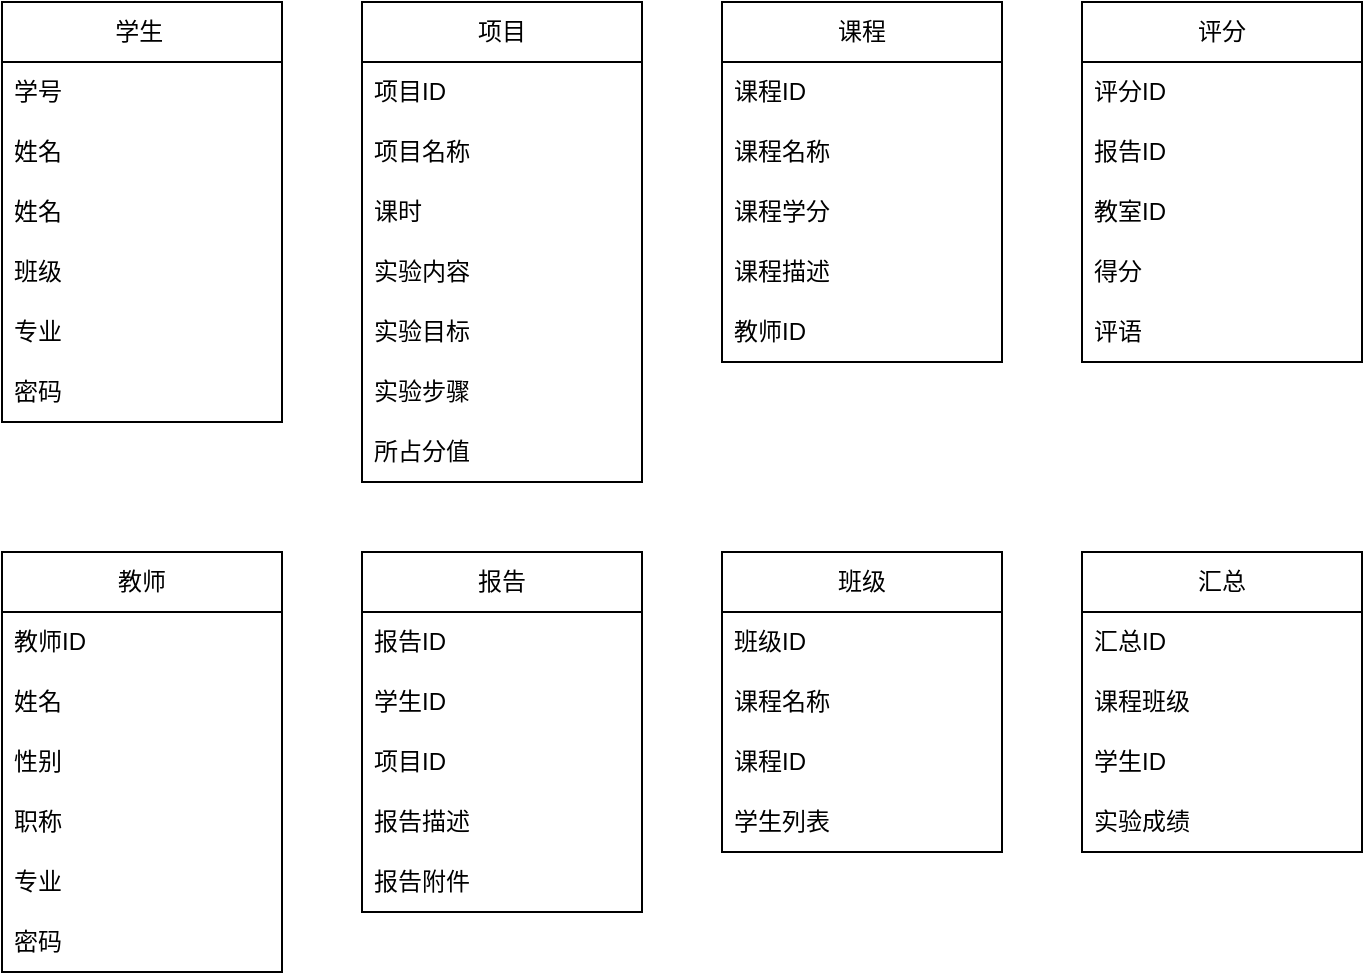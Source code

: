 <mxfile version="24.7.16">
  <diagram name="第 1 页" id="vLgDV6LoWwLz8nygUTix">
    <mxGraphModel dx="845" dy="567" grid="1" gridSize="10" guides="1" tooltips="1" connect="1" arrows="1" fold="1" page="1" pageScale="1" pageWidth="827" pageHeight="1169" math="0" shadow="0">
      <root>
        <mxCell id="0" />
        <mxCell id="1" parent="0" />
        <mxCell id="itQ6GFugMbLuiUxxxiso-1" value="学生&lt;span style=&quot;white-space: pre;&quot;&gt;&#x9;&lt;/span&gt;" style="swimlane;fontStyle=0;childLayout=stackLayout;horizontal=1;startSize=30;horizontalStack=0;resizeParent=1;resizeParentMax=0;resizeLast=0;collapsible=1;marginBottom=0;whiteSpace=wrap;html=1;" vertex="1" parent="1">
          <mxGeometry x="130" y="220" width="140" height="210" as="geometry" />
        </mxCell>
        <mxCell id="itQ6GFugMbLuiUxxxiso-2" value="学号" style="text;strokeColor=none;fillColor=none;align=left;verticalAlign=middle;spacingLeft=4;spacingRight=4;overflow=hidden;points=[[0,0.5],[1,0.5]];portConstraint=eastwest;rotatable=0;whiteSpace=wrap;html=1;" vertex="1" parent="itQ6GFugMbLuiUxxxiso-1">
          <mxGeometry y="30" width="140" height="30" as="geometry" />
        </mxCell>
        <mxCell id="itQ6GFugMbLuiUxxxiso-9" value="姓名" style="text;strokeColor=none;fillColor=none;align=left;verticalAlign=middle;spacingLeft=4;spacingRight=4;overflow=hidden;points=[[0,0.5],[1,0.5]];portConstraint=eastwest;rotatable=0;whiteSpace=wrap;html=1;" vertex="1" parent="itQ6GFugMbLuiUxxxiso-1">
          <mxGeometry y="60" width="140" height="30" as="geometry" />
        </mxCell>
        <mxCell id="itQ6GFugMbLuiUxxxiso-4" value="姓名" style="text;strokeColor=none;fillColor=none;align=left;verticalAlign=middle;spacingLeft=4;spacingRight=4;overflow=hidden;points=[[0,0.5],[1,0.5]];portConstraint=eastwest;rotatable=0;whiteSpace=wrap;html=1;" vertex="1" parent="itQ6GFugMbLuiUxxxiso-1">
          <mxGeometry y="90" width="140" height="30" as="geometry" />
        </mxCell>
        <mxCell id="itQ6GFugMbLuiUxxxiso-3" value="班级" style="text;strokeColor=none;fillColor=none;align=left;verticalAlign=middle;spacingLeft=4;spacingRight=4;overflow=hidden;points=[[0,0.5],[1,0.5]];portConstraint=eastwest;rotatable=0;whiteSpace=wrap;html=1;" vertex="1" parent="itQ6GFugMbLuiUxxxiso-1">
          <mxGeometry y="120" width="140" height="30" as="geometry" />
        </mxCell>
        <mxCell id="itQ6GFugMbLuiUxxxiso-10" value="专业" style="text;strokeColor=none;fillColor=none;align=left;verticalAlign=middle;spacingLeft=4;spacingRight=4;overflow=hidden;points=[[0,0.5],[1,0.5]];portConstraint=eastwest;rotatable=0;whiteSpace=wrap;html=1;" vertex="1" parent="itQ6GFugMbLuiUxxxiso-1">
          <mxGeometry y="150" width="140" height="30" as="geometry" />
        </mxCell>
        <mxCell id="itQ6GFugMbLuiUxxxiso-11" value="密码" style="text;strokeColor=none;fillColor=none;align=left;verticalAlign=middle;spacingLeft=4;spacingRight=4;overflow=hidden;points=[[0,0.5],[1,0.5]];portConstraint=eastwest;rotatable=0;whiteSpace=wrap;html=1;" vertex="1" parent="itQ6GFugMbLuiUxxxiso-1">
          <mxGeometry y="180" width="140" height="30" as="geometry" />
        </mxCell>
        <mxCell id="itQ6GFugMbLuiUxxxiso-5" value="项目" style="swimlane;fontStyle=0;childLayout=stackLayout;horizontal=1;startSize=30;horizontalStack=0;resizeParent=1;resizeParentMax=0;resizeLast=0;collapsible=1;marginBottom=0;whiteSpace=wrap;html=1;" vertex="1" parent="1">
          <mxGeometry x="310" y="220" width="140" height="240" as="geometry" />
        </mxCell>
        <mxCell id="itQ6GFugMbLuiUxxxiso-6" value="项目ID&lt;span style=&quot;white-space: pre;&quot;&gt;&#x9;&lt;/span&gt;" style="text;strokeColor=none;fillColor=none;align=left;verticalAlign=middle;spacingLeft=4;spacingRight=4;overflow=hidden;points=[[0,0.5],[1,0.5]];portConstraint=eastwest;rotatable=0;whiteSpace=wrap;html=1;" vertex="1" parent="itQ6GFugMbLuiUxxxiso-5">
          <mxGeometry y="30" width="140" height="30" as="geometry" />
        </mxCell>
        <mxCell id="itQ6GFugMbLuiUxxxiso-7" value="项目名称" style="text;strokeColor=none;fillColor=none;align=left;verticalAlign=middle;spacingLeft=4;spacingRight=4;overflow=hidden;points=[[0,0.5],[1,0.5]];portConstraint=eastwest;rotatable=0;whiteSpace=wrap;html=1;" vertex="1" parent="itQ6GFugMbLuiUxxxiso-5">
          <mxGeometry y="60" width="140" height="30" as="geometry" />
        </mxCell>
        <mxCell id="itQ6GFugMbLuiUxxxiso-8" value="课时" style="text;strokeColor=none;fillColor=none;align=left;verticalAlign=middle;spacingLeft=4;spacingRight=4;overflow=hidden;points=[[0,0.5],[1,0.5]];portConstraint=eastwest;rotatable=0;whiteSpace=wrap;html=1;" vertex="1" parent="itQ6GFugMbLuiUxxxiso-5">
          <mxGeometry y="90" width="140" height="30" as="geometry" />
        </mxCell>
        <mxCell id="itQ6GFugMbLuiUxxxiso-12" value="实验内容" style="text;strokeColor=none;fillColor=none;align=left;verticalAlign=middle;spacingLeft=4;spacingRight=4;overflow=hidden;points=[[0,0.5],[1,0.5]];portConstraint=eastwest;rotatable=0;whiteSpace=wrap;html=1;" vertex="1" parent="itQ6GFugMbLuiUxxxiso-5">
          <mxGeometry y="120" width="140" height="30" as="geometry" />
        </mxCell>
        <mxCell id="itQ6GFugMbLuiUxxxiso-13" value="实验目标" style="text;strokeColor=none;fillColor=none;align=left;verticalAlign=middle;spacingLeft=4;spacingRight=4;overflow=hidden;points=[[0,0.5],[1,0.5]];portConstraint=eastwest;rotatable=0;whiteSpace=wrap;html=1;" vertex="1" parent="itQ6GFugMbLuiUxxxiso-5">
          <mxGeometry y="150" width="140" height="30" as="geometry" />
        </mxCell>
        <mxCell id="itQ6GFugMbLuiUxxxiso-14" value="实验步骤" style="text;strokeColor=none;fillColor=none;align=left;verticalAlign=middle;spacingLeft=4;spacingRight=4;overflow=hidden;points=[[0,0.5],[1,0.5]];portConstraint=eastwest;rotatable=0;whiteSpace=wrap;html=1;" vertex="1" parent="itQ6GFugMbLuiUxxxiso-5">
          <mxGeometry y="180" width="140" height="30" as="geometry" />
        </mxCell>
        <mxCell id="itQ6GFugMbLuiUxxxiso-15" value="所占分值" style="text;strokeColor=none;fillColor=none;align=left;verticalAlign=middle;spacingLeft=4;spacingRight=4;overflow=hidden;points=[[0,0.5],[1,0.5]];portConstraint=eastwest;rotatable=0;whiteSpace=wrap;html=1;" vertex="1" parent="itQ6GFugMbLuiUxxxiso-5">
          <mxGeometry y="210" width="140" height="30" as="geometry" />
        </mxCell>
        <mxCell id="itQ6GFugMbLuiUxxxiso-16" value="课程" style="swimlane;fontStyle=0;childLayout=stackLayout;horizontal=1;startSize=30;horizontalStack=0;resizeParent=1;resizeParentMax=0;resizeLast=0;collapsible=1;marginBottom=0;whiteSpace=wrap;html=1;" vertex="1" parent="1">
          <mxGeometry x="490" y="220" width="140" height="180" as="geometry" />
        </mxCell>
        <mxCell id="itQ6GFugMbLuiUxxxiso-17" value="课程ID&lt;span style=&quot;white-space: pre;&quot;&gt;&#x9;&lt;/span&gt;" style="text;strokeColor=none;fillColor=none;align=left;verticalAlign=middle;spacingLeft=4;spacingRight=4;overflow=hidden;points=[[0,0.5],[1,0.5]];portConstraint=eastwest;rotatable=0;whiteSpace=wrap;html=1;" vertex="1" parent="itQ6GFugMbLuiUxxxiso-16">
          <mxGeometry y="30" width="140" height="30" as="geometry" />
        </mxCell>
        <mxCell id="itQ6GFugMbLuiUxxxiso-18" value="课程名称" style="text;strokeColor=none;fillColor=none;align=left;verticalAlign=middle;spacingLeft=4;spacingRight=4;overflow=hidden;points=[[0,0.5],[1,0.5]];portConstraint=eastwest;rotatable=0;whiteSpace=wrap;html=1;" vertex="1" parent="itQ6GFugMbLuiUxxxiso-16">
          <mxGeometry y="60" width="140" height="30" as="geometry" />
        </mxCell>
        <mxCell id="itQ6GFugMbLuiUxxxiso-19" value="课程学分" style="text;strokeColor=none;fillColor=none;align=left;verticalAlign=middle;spacingLeft=4;spacingRight=4;overflow=hidden;points=[[0,0.5],[1,0.5]];portConstraint=eastwest;rotatable=0;whiteSpace=wrap;html=1;" vertex="1" parent="itQ6GFugMbLuiUxxxiso-16">
          <mxGeometry y="90" width="140" height="30" as="geometry" />
        </mxCell>
        <mxCell id="itQ6GFugMbLuiUxxxiso-20" value="课程描述" style="text;strokeColor=none;fillColor=none;align=left;verticalAlign=middle;spacingLeft=4;spacingRight=4;overflow=hidden;points=[[0,0.5],[1,0.5]];portConstraint=eastwest;rotatable=0;whiteSpace=wrap;html=1;" vertex="1" parent="itQ6GFugMbLuiUxxxiso-16">
          <mxGeometry y="120" width="140" height="30" as="geometry" />
        </mxCell>
        <mxCell id="itQ6GFugMbLuiUxxxiso-21" value="教师ID" style="text;strokeColor=none;fillColor=none;align=left;verticalAlign=middle;spacingLeft=4;spacingRight=4;overflow=hidden;points=[[0,0.5],[1,0.5]];portConstraint=eastwest;rotatable=0;whiteSpace=wrap;html=1;" vertex="1" parent="itQ6GFugMbLuiUxxxiso-16">
          <mxGeometry y="150" width="140" height="30" as="geometry" />
        </mxCell>
        <mxCell id="itQ6GFugMbLuiUxxxiso-24" value="评分" style="swimlane;fontStyle=0;childLayout=stackLayout;horizontal=1;startSize=30;horizontalStack=0;resizeParent=1;resizeParentMax=0;resizeLast=0;collapsible=1;marginBottom=0;whiteSpace=wrap;html=1;" vertex="1" parent="1">
          <mxGeometry x="670" y="220" width="140" height="180" as="geometry" />
        </mxCell>
        <mxCell id="itQ6GFugMbLuiUxxxiso-25" value="评分ID&lt;span style=&quot;white-space: pre;&quot;&gt;&#x9;&lt;/span&gt;" style="text;strokeColor=none;fillColor=none;align=left;verticalAlign=middle;spacingLeft=4;spacingRight=4;overflow=hidden;points=[[0,0.5],[1,0.5]];portConstraint=eastwest;rotatable=0;whiteSpace=wrap;html=1;" vertex="1" parent="itQ6GFugMbLuiUxxxiso-24">
          <mxGeometry y="30" width="140" height="30" as="geometry" />
        </mxCell>
        <mxCell id="itQ6GFugMbLuiUxxxiso-26" value="报告ID" style="text;strokeColor=none;fillColor=none;align=left;verticalAlign=middle;spacingLeft=4;spacingRight=4;overflow=hidden;points=[[0,0.5],[1,0.5]];portConstraint=eastwest;rotatable=0;whiteSpace=wrap;html=1;" vertex="1" parent="itQ6GFugMbLuiUxxxiso-24">
          <mxGeometry y="60" width="140" height="30" as="geometry" />
        </mxCell>
        <mxCell id="itQ6GFugMbLuiUxxxiso-27" value="教室ID" style="text;strokeColor=none;fillColor=none;align=left;verticalAlign=middle;spacingLeft=4;spacingRight=4;overflow=hidden;points=[[0,0.5],[1,0.5]];portConstraint=eastwest;rotatable=0;whiteSpace=wrap;html=1;" vertex="1" parent="itQ6GFugMbLuiUxxxiso-24">
          <mxGeometry y="90" width="140" height="30" as="geometry" />
        </mxCell>
        <mxCell id="itQ6GFugMbLuiUxxxiso-28" value="得分" style="text;strokeColor=none;fillColor=none;align=left;verticalAlign=middle;spacingLeft=4;spacingRight=4;overflow=hidden;points=[[0,0.5],[1,0.5]];portConstraint=eastwest;rotatable=0;whiteSpace=wrap;html=1;" vertex="1" parent="itQ6GFugMbLuiUxxxiso-24">
          <mxGeometry y="120" width="140" height="30" as="geometry" />
        </mxCell>
        <mxCell id="itQ6GFugMbLuiUxxxiso-29" value="评语" style="text;strokeColor=none;fillColor=none;align=left;verticalAlign=middle;spacingLeft=4;spacingRight=4;overflow=hidden;points=[[0,0.5],[1,0.5]];portConstraint=eastwest;rotatable=0;whiteSpace=wrap;html=1;" vertex="1" parent="itQ6GFugMbLuiUxxxiso-24">
          <mxGeometry y="150" width="140" height="30" as="geometry" />
        </mxCell>
        <mxCell id="itQ6GFugMbLuiUxxxiso-32" value="教师" style="swimlane;fontStyle=0;childLayout=stackLayout;horizontal=1;startSize=30;horizontalStack=0;resizeParent=1;resizeParentMax=0;resizeLast=0;collapsible=1;marginBottom=0;whiteSpace=wrap;html=1;" vertex="1" parent="1">
          <mxGeometry x="130" y="495" width="140" height="210" as="geometry" />
        </mxCell>
        <mxCell id="itQ6GFugMbLuiUxxxiso-33" value="教师ID" style="text;strokeColor=none;fillColor=none;align=left;verticalAlign=middle;spacingLeft=4;spacingRight=4;overflow=hidden;points=[[0,0.5],[1,0.5]];portConstraint=eastwest;rotatable=0;whiteSpace=wrap;html=1;" vertex="1" parent="itQ6GFugMbLuiUxxxiso-32">
          <mxGeometry y="30" width="140" height="30" as="geometry" />
        </mxCell>
        <mxCell id="itQ6GFugMbLuiUxxxiso-34" value="姓名" style="text;strokeColor=none;fillColor=none;align=left;verticalAlign=middle;spacingLeft=4;spacingRight=4;overflow=hidden;points=[[0,0.5],[1,0.5]];portConstraint=eastwest;rotatable=0;whiteSpace=wrap;html=1;" vertex="1" parent="itQ6GFugMbLuiUxxxiso-32">
          <mxGeometry y="60" width="140" height="30" as="geometry" />
        </mxCell>
        <mxCell id="itQ6GFugMbLuiUxxxiso-35" value="性别" style="text;strokeColor=none;fillColor=none;align=left;verticalAlign=middle;spacingLeft=4;spacingRight=4;overflow=hidden;points=[[0,0.5],[1,0.5]];portConstraint=eastwest;rotatable=0;whiteSpace=wrap;html=1;" vertex="1" parent="itQ6GFugMbLuiUxxxiso-32">
          <mxGeometry y="90" width="140" height="30" as="geometry" />
        </mxCell>
        <mxCell id="itQ6GFugMbLuiUxxxiso-36" value="职称" style="text;strokeColor=none;fillColor=none;align=left;verticalAlign=middle;spacingLeft=4;spacingRight=4;overflow=hidden;points=[[0,0.5],[1,0.5]];portConstraint=eastwest;rotatable=0;whiteSpace=wrap;html=1;" vertex="1" parent="itQ6GFugMbLuiUxxxiso-32">
          <mxGeometry y="120" width="140" height="30" as="geometry" />
        </mxCell>
        <mxCell id="itQ6GFugMbLuiUxxxiso-37" value="专业" style="text;strokeColor=none;fillColor=none;align=left;verticalAlign=middle;spacingLeft=4;spacingRight=4;overflow=hidden;points=[[0,0.5],[1,0.5]];portConstraint=eastwest;rotatable=0;whiteSpace=wrap;html=1;" vertex="1" parent="itQ6GFugMbLuiUxxxiso-32">
          <mxGeometry y="150" width="140" height="30" as="geometry" />
        </mxCell>
        <mxCell id="itQ6GFugMbLuiUxxxiso-44" value="密码" style="text;strokeColor=none;fillColor=none;align=left;verticalAlign=middle;spacingLeft=4;spacingRight=4;overflow=hidden;points=[[0,0.5],[1,0.5]];portConstraint=eastwest;rotatable=0;whiteSpace=wrap;html=1;" vertex="1" parent="itQ6GFugMbLuiUxxxiso-32">
          <mxGeometry y="180" width="140" height="30" as="geometry" />
        </mxCell>
        <mxCell id="itQ6GFugMbLuiUxxxiso-38" value="报告" style="swimlane;fontStyle=0;childLayout=stackLayout;horizontal=1;startSize=30;horizontalStack=0;resizeParent=1;resizeParentMax=0;resizeLast=0;collapsible=1;marginBottom=0;whiteSpace=wrap;html=1;" vertex="1" parent="1">
          <mxGeometry x="310" y="495" width="140" height="180" as="geometry" />
        </mxCell>
        <mxCell id="itQ6GFugMbLuiUxxxiso-39" value="报告ID&lt;span style=&quot;white-space: pre;&quot;&gt;&#x9;&lt;/span&gt;" style="text;strokeColor=none;fillColor=none;align=left;verticalAlign=middle;spacingLeft=4;spacingRight=4;overflow=hidden;points=[[0,0.5],[1,0.5]];portConstraint=eastwest;rotatable=0;whiteSpace=wrap;html=1;" vertex="1" parent="itQ6GFugMbLuiUxxxiso-38">
          <mxGeometry y="30" width="140" height="30" as="geometry" />
        </mxCell>
        <mxCell id="itQ6GFugMbLuiUxxxiso-40" value="学生ID" style="text;strokeColor=none;fillColor=none;align=left;verticalAlign=middle;spacingLeft=4;spacingRight=4;overflow=hidden;points=[[0,0.5],[1,0.5]];portConstraint=eastwest;rotatable=0;whiteSpace=wrap;html=1;" vertex="1" parent="itQ6GFugMbLuiUxxxiso-38">
          <mxGeometry y="60" width="140" height="30" as="geometry" />
        </mxCell>
        <mxCell id="itQ6GFugMbLuiUxxxiso-41" value="项目ID" style="text;strokeColor=none;fillColor=none;align=left;verticalAlign=middle;spacingLeft=4;spacingRight=4;overflow=hidden;points=[[0,0.5],[1,0.5]];portConstraint=eastwest;rotatable=0;whiteSpace=wrap;html=1;" vertex="1" parent="itQ6GFugMbLuiUxxxiso-38">
          <mxGeometry y="90" width="140" height="30" as="geometry" />
        </mxCell>
        <mxCell id="itQ6GFugMbLuiUxxxiso-42" value="报告描述" style="text;strokeColor=none;fillColor=none;align=left;verticalAlign=middle;spacingLeft=4;spacingRight=4;overflow=hidden;points=[[0,0.5],[1,0.5]];portConstraint=eastwest;rotatable=0;whiteSpace=wrap;html=1;" vertex="1" parent="itQ6GFugMbLuiUxxxiso-38">
          <mxGeometry y="120" width="140" height="30" as="geometry" />
        </mxCell>
        <mxCell id="itQ6GFugMbLuiUxxxiso-43" value="报告附件" style="text;strokeColor=none;fillColor=none;align=left;verticalAlign=middle;spacingLeft=4;spacingRight=4;overflow=hidden;points=[[0,0.5],[1,0.5]];portConstraint=eastwest;rotatable=0;whiteSpace=wrap;html=1;" vertex="1" parent="itQ6GFugMbLuiUxxxiso-38">
          <mxGeometry y="150" width="140" height="30" as="geometry" />
        </mxCell>
        <mxCell id="itQ6GFugMbLuiUxxxiso-45" value="班级" style="swimlane;fontStyle=0;childLayout=stackLayout;horizontal=1;startSize=30;horizontalStack=0;resizeParent=1;resizeParentMax=0;resizeLast=0;collapsible=1;marginBottom=0;whiteSpace=wrap;html=1;" vertex="1" parent="1">
          <mxGeometry x="490" y="495" width="140" height="150" as="geometry" />
        </mxCell>
        <mxCell id="itQ6GFugMbLuiUxxxiso-46" value="班级ID" style="text;strokeColor=none;fillColor=none;align=left;verticalAlign=middle;spacingLeft=4;spacingRight=4;overflow=hidden;points=[[0,0.5],[1,0.5]];portConstraint=eastwest;rotatable=0;whiteSpace=wrap;html=1;" vertex="1" parent="itQ6GFugMbLuiUxxxiso-45">
          <mxGeometry y="30" width="140" height="30" as="geometry" />
        </mxCell>
        <mxCell id="itQ6GFugMbLuiUxxxiso-47" value="课程名称" style="text;strokeColor=none;fillColor=none;align=left;verticalAlign=middle;spacingLeft=4;spacingRight=4;overflow=hidden;points=[[0,0.5],[1,0.5]];portConstraint=eastwest;rotatable=0;whiteSpace=wrap;html=1;" vertex="1" parent="itQ6GFugMbLuiUxxxiso-45">
          <mxGeometry y="60" width="140" height="30" as="geometry" />
        </mxCell>
        <mxCell id="itQ6GFugMbLuiUxxxiso-48" value="课程ID" style="text;strokeColor=none;fillColor=none;align=left;verticalAlign=middle;spacingLeft=4;spacingRight=4;overflow=hidden;points=[[0,0.5],[1,0.5]];portConstraint=eastwest;rotatable=0;whiteSpace=wrap;html=1;" vertex="1" parent="itQ6GFugMbLuiUxxxiso-45">
          <mxGeometry y="90" width="140" height="30" as="geometry" />
        </mxCell>
        <mxCell id="itQ6GFugMbLuiUxxxiso-49" value="学生列表" style="text;strokeColor=none;fillColor=none;align=left;verticalAlign=middle;spacingLeft=4;spacingRight=4;overflow=hidden;points=[[0,0.5],[1,0.5]];portConstraint=eastwest;rotatable=0;whiteSpace=wrap;html=1;" vertex="1" parent="itQ6GFugMbLuiUxxxiso-45">
          <mxGeometry y="120" width="140" height="30" as="geometry" />
        </mxCell>
        <mxCell id="itQ6GFugMbLuiUxxxiso-51" value="汇总" style="swimlane;fontStyle=0;childLayout=stackLayout;horizontal=1;startSize=30;horizontalStack=0;resizeParent=1;resizeParentMax=0;resizeLast=0;collapsible=1;marginBottom=0;whiteSpace=wrap;html=1;" vertex="1" parent="1">
          <mxGeometry x="670" y="495" width="140" height="150" as="geometry" />
        </mxCell>
        <mxCell id="itQ6GFugMbLuiUxxxiso-52" value="汇总ID" style="text;strokeColor=none;fillColor=none;align=left;verticalAlign=middle;spacingLeft=4;spacingRight=4;overflow=hidden;points=[[0,0.5],[1,0.5]];portConstraint=eastwest;rotatable=0;whiteSpace=wrap;html=1;" vertex="1" parent="itQ6GFugMbLuiUxxxiso-51">
          <mxGeometry y="30" width="140" height="30" as="geometry" />
        </mxCell>
        <mxCell id="itQ6GFugMbLuiUxxxiso-53" value="课程班级" style="text;strokeColor=none;fillColor=none;align=left;verticalAlign=middle;spacingLeft=4;spacingRight=4;overflow=hidden;points=[[0,0.5],[1,0.5]];portConstraint=eastwest;rotatable=0;whiteSpace=wrap;html=1;" vertex="1" parent="itQ6GFugMbLuiUxxxiso-51">
          <mxGeometry y="60" width="140" height="30" as="geometry" />
        </mxCell>
        <mxCell id="itQ6GFugMbLuiUxxxiso-54" value="学生ID" style="text;strokeColor=none;fillColor=none;align=left;verticalAlign=middle;spacingLeft=4;spacingRight=4;overflow=hidden;points=[[0,0.5],[1,0.5]];portConstraint=eastwest;rotatable=0;whiteSpace=wrap;html=1;" vertex="1" parent="itQ6GFugMbLuiUxxxiso-51">
          <mxGeometry y="90" width="140" height="30" as="geometry" />
        </mxCell>
        <mxCell id="itQ6GFugMbLuiUxxxiso-55" value="实验成绩" style="text;strokeColor=none;fillColor=none;align=left;verticalAlign=middle;spacingLeft=4;spacingRight=4;overflow=hidden;points=[[0,0.5],[1,0.5]];portConstraint=eastwest;rotatable=0;whiteSpace=wrap;html=1;" vertex="1" parent="itQ6GFugMbLuiUxxxiso-51">
          <mxGeometry y="120" width="140" height="30" as="geometry" />
        </mxCell>
      </root>
    </mxGraphModel>
  </diagram>
</mxfile>

